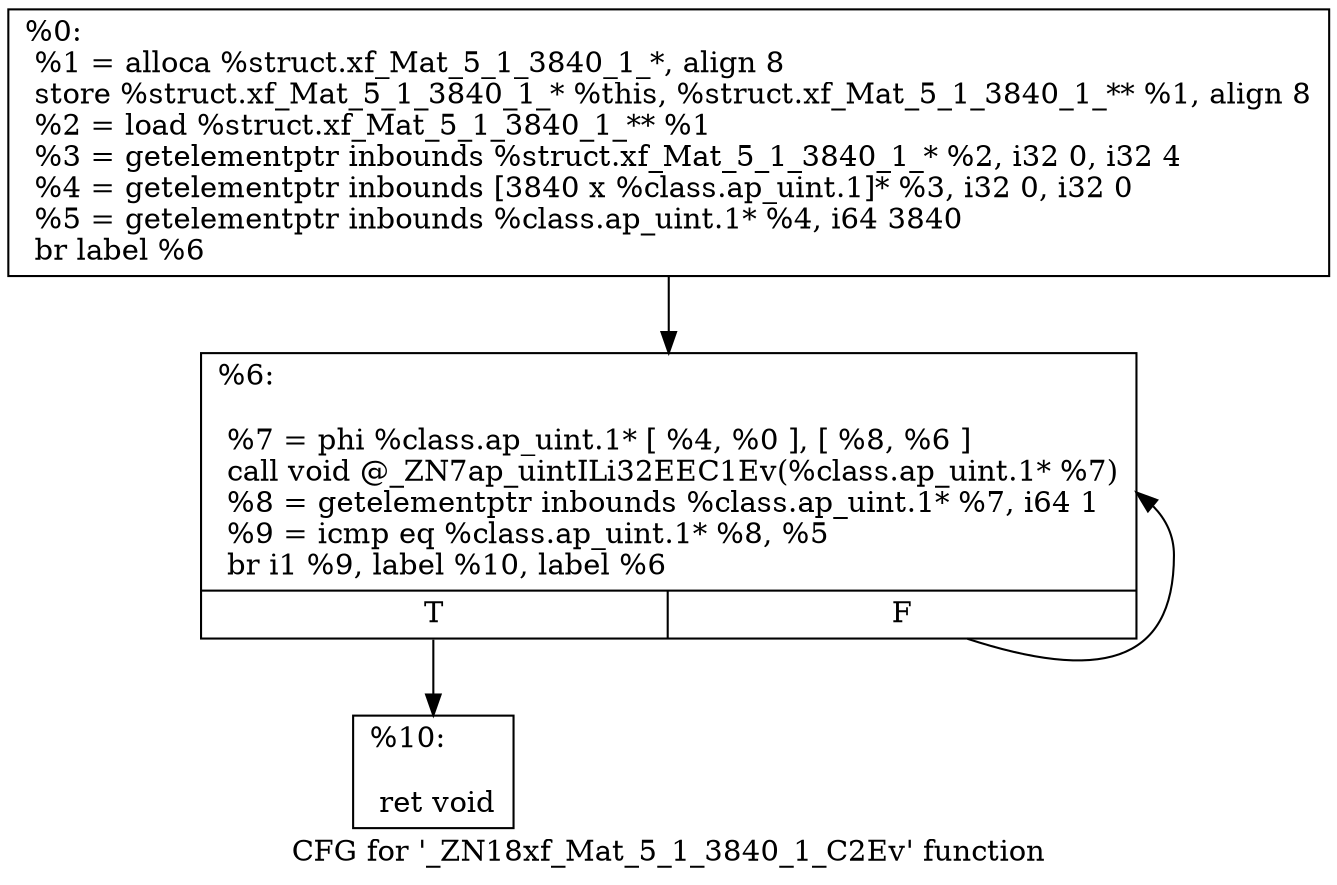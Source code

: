 digraph "CFG for '_ZN18xf_Mat_5_1_3840_1_C2Ev' function" {
	label="CFG for '_ZN18xf_Mat_5_1_3840_1_C2Ev' function";

	Node0x25a18f0 [shape=record,label="{%0:\l  %1 = alloca %struct.xf_Mat_5_1_3840_1_*, align 8\l  store %struct.xf_Mat_5_1_3840_1_* %this, %struct.xf_Mat_5_1_3840_1_** %1, align 8\l  %2 = load %struct.xf_Mat_5_1_3840_1_** %1\l  %3 = getelementptr inbounds %struct.xf_Mat_5_1_3840_1_* %2, i32 0, i32 4\l  %4 = getelementptr inbounds [3840 x %class.ap_uint.1]* %3, i32 0, i32 0\l  %5 = getelementptr inbounds %class.ap_uint.1* %4, i64 3840\l  br label %6\l}"];
	Node0x25a18f0 -> Node0x25dcb00;
	Node0x25dcb00 [shape=record,label="{%6:\l\l  %7 = phi %class.ap_uint.1* [ %4, %0 ], [ %8, %6 ]\l  call void @_ZN7ap_uintILi32EEC1Ev(%class.ap_uint.1* %7)\l  %8 = getelementptr inbounds %class.ap_uint.1* %7, i64 1\l  %9 = icmp eq %class.ap_uint.1* %8, %5\l  br i1 %9, label %10, label %6\l|{<s0>T|<s1>F}}"];
	Node0x25dcb00:s0 -> Node0x25dced0;
	Node0x25dcb00:s1 -> Node0x25dcb00;
	Node0x25dced0 [shape=record,label="{%10:\l\l  ret void\l}"];
}
